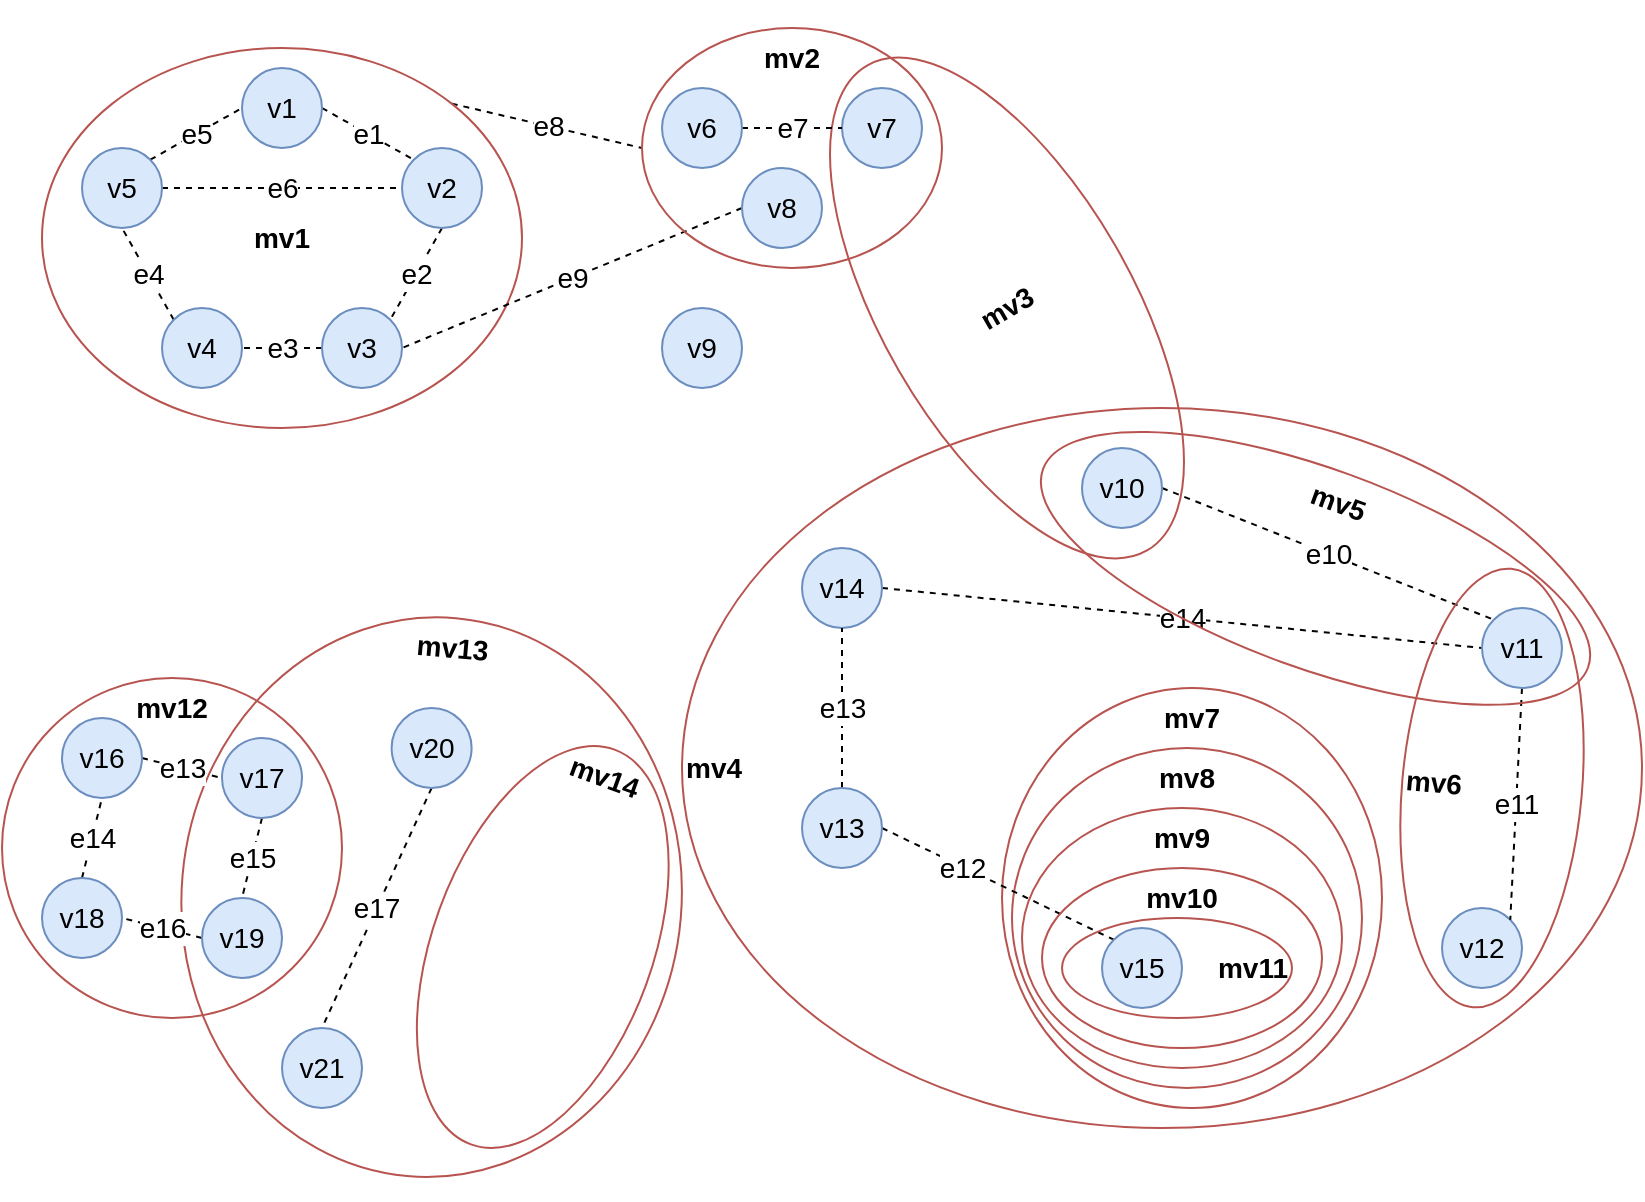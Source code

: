 <mxfile version="20.0.0" type="github">
  <diagram id="Y1iHY-HP_prIgiycZKGw" name="Page-1">
    <mxGraphModel dx="1117" dy="623" grid="1" gridSize="10" guides="1" tooltips="1" connect="1" arrows="1" fold="1" page="1" pageScale="1" pageWidth="1169" pageHeight="1654" math="0" shadow="0">
      <root>
        <mxCell id="0" />
        <mxCell id="1" parent="0" />
        <mxCell id="ym1f810XgqrlBZLkaim1-13" value="mv13" style="ellipse;whiteSpace=wrap;html=1;fillColor=none;strokeColor=#b85450;fontSize=14;fontStyle=1;rotation=5;verticalAlign=top;" vertex="1" parent="1">
          <mxGeometry x="209.8" y="474.57" width="250.03" height="280" as="geometry" />
        </mxCell>
        <mxCell id="8r9RnZvPV6uYn_3TmInb-37" value="mv4" style="ellipse;whiteSpace=wrap;html=1;fillColor=none;strokeColor=#b85450;fontSize=14;fontStyle=1;align=left;" parent="1" vertex="1">
          <mxGeometry x="460" y="370" width="480" height="360" as="geometry" />
        </mxCell>
        <mxCell id="8r9RnZvPV6uYn_3TmInb-54" value="mv7" style="ellipse;whiteSpace=wrap;html=1;fontSize=14;strokeColor=#b85450;strokeWidth=1;fillColor=none;fontStyle=1;rotation=0;verticalAlign=top;align=center;" parent="1" vertex="1">
          <mxGeometry x="620" y="510" width="190" height="210.01" as="geometry" />
        </mxCell>
        <mxCell id="8r9RnZvPV6uYn_3TmInb-55" value="mv8" style="ellipse;whiteSpace=wrap;html=1;fontSize=14;strokeColor=#b85450;strokeWidth=1;fillColor=none;fontStyle=1;rotation=0;verticalAlign=top;align=center;" parent="1" vertex="1">
          <mxGeometry x="625" y="540.01" width="175" height="169.99" as="geometry" />
        </mxCell>
        <mxCell id="8r9RnZvPV6uYn_3TmInb-51" value="mv3" style="ellipse;whiteSpace=wrap;html=1;fillColor=none;strokeColor=#b85450;fontSize=14;fontStyle=1;rotation=-30;" parent="1" vertex="1">
          <mxGeometry x="560" y="180" width="125" height="280" as="geometry" />
        </mxCell>
        <mxCell id="8r9RnZvPV6uYn_3TmInb-33" value="e8" style="edgeStyle=none;rounded=0;orthogonalLoop=1;jettySize=auto;html=1;exitX=1;exitY=0;exitDx=0;exitDy=0;entryX=0;entryY=0.5;entryDx=0;entryDy=0;dashed=1;fontSize=14;endArrow=none;endFill=0;" parent="1" source="8r9RnZvPV6uYn_3TmInb-1" target="8r9RnZvPV6uYn_3TmInb-22" edge="1">
          <mxGeometry relative="1" as="geometry" />
        </mxCell>
        <mxCell id="8r9RnZvPV6uYn_3TmInb-1" value="mv1" style="ellipse;whiteSpace=wrap;html=1;fillColor=none;strokeColor=#b85450;fontSize=14;fontStyle=1" parent="1" vertex="1">
          <mxGeometry x="140" y="190" width="240" height="190" as="geometry" />
        </mxCell>
        <mxCell id="8r9RnZvPV6uYn_3TmInb-15" value="e5" style="edgeStyle=none;rounded=0;orthogonalLoop=1;jettySize=auto;html=1;exitX=1;exitY=0;exitDx=0;exitDy=0;entryX=0;entryY=0.5;entryDx=0;entryDy=0;dashed=1;fontSize=14;endArrow=none;endFill=0;" parent="1" source="8r9RnZvPV6uYn_3TmInb-2" target="8r9RnZvPV6uYn_3TmInb-9" edge="1">
          <mxGeometry relative="1" as="geometry" />
        </mxCell>
        <mxCell id="8r9RnZvPV6uYn_3TmInb-20" value="e6" style="edgeStyle=none;rounded=0;orthogonalLoop=1;jettySize=auto;html=1;exitX=1;exitY=0.5;exitDx=0;exitDy=0;entryX=0;entryY=0.5;entryDx=0;entryDy=0;dashed=1;fontSize=14;endArrow=none;endFill=0;" parent="1" source="8r9RnZvPV6uYn_3TmInb-2" target="8r9RnZvPV6uYn_3TmInb-8" edge="1">
          <mxGeometry relative="1" as="geometry" />
        </mxCell>
        <mxCell id="8r9RnZvPV6uYn_3TmInb-2" value="v5" style="ellipse;whiteSpace=wrap;html=1;aspect=fixed;fillColor=#dae8fc;strokeColor=#6c8ebf;fontSize=14;" parent="1" vertex="1">
          <mxGeometry x="160" y="240" width="40" height="40" as="geometry" />
        </mxCell>
        <mxCell id="8r9RnZvPV6uYn_3TmInb-14" value="e4" style="edgeStyle=none;rounded=0;orthogonalLoop=1;jettySize=auto;html=1;exitX=0;exitY=0;exitDx=0;exitDy=0;entryX=0.5;entryY=1;entryDx=0;entryDy=0;dashed=1;fontSize=14;endArrow=none;endFill=0;" parent="1" source="8r9RnZvPV6uYn_3TmInb-6" target="8r9RnZvPV6uYn_3TmInb-2" edge="1">
          <mxGeometry relative="1" as="geometry" />
        </mxCell>
        <mxCell id="8r9RnZvPV6uYn_3TmInb-6" value="v4" style="ellipse;whiteSpace=wrap;html=1;aspect=fixed;fillColor=#dae8fc;strokeColor=#6c8ebf;fontSize=14;" parent="1" vertex="1">
          <mxGeometry x="200" y="320" width="40" height="40" as="geometry" />
        </mxCell>
        <mxCell id="8r9RnZvPV6uYn_3TmInb-13" value="e3" style="edgeStyle=none;rounded=0;orthogonalLoop=1;jettySize=auto;html=1;exitX=0;exitY=0.5;exitDx=0;exitDy=0;entryX=1;entryY=0.5;entryDx=0;entryDy=0;dashed=1;fontSize=14;endArrow=none;endFill=0;" parent="1" source="8r9RnZvPV6uYn_3TmInb-7" target="8r9RnZvPV6uYn_3TmInb-6" edge="1">
          <mxGeometry relative="1" as="geometry" />
        </mxCell>
        <mxCell id="8r9RnZvPV6uYn_3TmInb-7" value="v3" style="ellipse;whiteSpace=wrap;html=1;aspect=fixed;fillColor=#dae8fc;strokeColor=#6c8ebf;fontSize=14;" parent="1" vertex="1">
          <mxGeometry x="280" y="320" width="40" height="40" as="geometry" />
        </mxCell>
        <mxCell id="8r9RnZvPV6uYn_3TmInb-12" value="e2" style="edgeStyle=none;rounded=0;orthogonalLoop=1;jettySize=auto;html=1;exitX=0.5;exitY=1;exitDx=0;exitDy=0;entryX=1;entryY=0;entryDx=0;entryDy=0;dashed=1;fontSize=14;endArrow=none;endFill=0;" parent="1" source="8r9RnZvPV6uYn_3TmInb-8" target="8r9RnZvPV6uYn_3TmInb-7" edge="1">
          <mxGeometry relative="1" as="geometry" />
        </mxCell>
        <mxCell id="8r9RnZvPV6uYn_3TmInb-8" value="v2" style="ellipse;whiteSpace=wrap;html=1;aspect=fixed;fillColor=#dae8fc;strokeColor=#6c8ebf;fontSize=14;" parent="1" vertex="1">
          <mxGeometry x="320" y="240" width="40" height="40" as="geometry" />
        </mxCell>
        <mxCell id="8r9RnZvPV6uYn_3TmInb-10" value="e1" style="rounded=0;orthogonalLoop=1;jettySize=auto;html=1;exitX=1;exitY=0.5;exitDx=0;exitDy=0;entryX=0;entryY=0;entryDx=0;entryDy=0;dashed=1;endArrow=none;endFill=0;fontSize=14;" parent="1" source="8r9RnZvPV6uYn_3TmInb-9" target="8r9RnZvPV6uYn_3TmInb-8" edge="1">
          <mxGeometry relative="1" as="geometry" />
        </mxCell>
        <mxCell id="8r9RnZvPV6uYn_3TmInb-9" value="v1" style="ellipse;whiteSpace=wrap;html=1;aspect=fixed;fillColor=#dae8fc;strokeColor=#6c8ebf;fontSize=14;" parent="1" vertex="1">
          <mxGeometry x="240" y="200" width="40" height="40" as="geometry" />
        </mxCell>
        <mxCell id="8r9RnZvPV6uYn_3TmInb-34" value="e9" style="edgeStyle=none;rounded=0;orthogonalLoop=1;jettySize=auto;html=1;exitX=0;exitY=0.5;exitDx=0;exitDy=0;entryX=1;entryY=0.5;entryDx=0;entryDy=0;dashed=1;fontSize=14;endArrow=none;endFill=0;" parent="1" source="8r9RnZvPV6uYn_3TmInb-26" target="8r9RnZvPV6uYn_3TmInb-7" edge="1">
          <mxGeometry relative="1" as="geometry" />
        </mxCell>
        <mxCell id="8r9RnZvPV6uYn_3TmInb-22" value="mv2" style="ellipse;whiteSpace=wrap;html=1;fillColor=none;strokeColor=#b85450;fontSize=14;fontStyle=1;verticalAlign=top;" parent="1" vertex="1">
          <mxGeometry x="440" y="180" width="150" height="120" as="geometry" />
        </mxCell>
        <mxCell id="8r9RnZvPV6uYn_3TmInb-26" value="v8" style="ellipse;whiteSpace=wrap;html=1;aspect=fixed;fillColor=#dae8fc;strokeColor=#6c8ebf;fontSize=14;" parent="1" vertex="1">
          <mxGeometry x="490" y="250" width="40" height="40" as="geometry" />
        </mxCell>
        <mxCell id="8r9RnZvPV6uYn_3TmInb-29" value="v7" style="ellipse;whiteSpace=wrap;html=1;aspect=fixed;fillColor=#dae8fc;strokeColor=#6c8ebf;fontSize=14;" parent="1" vertex="1">
          <mxGeometry x="540" y="210" width="40" height="40" as="geometry" />
        </mxCell>
        <mxCell id="8r9RnZvPV6uYn_3TmInb-30" value="e7" style="rounded=0;orthogonalLoop=1;jettySize=auto;html=1;exitX=1;exitY=0.5;exitDx=0;exitDy=0;entryX=0;entryY=0.5;entryDx=0;entryDy=0;dashed=1;endArrow=none;endFill=0;fontSize=14;" parent="1" source="8r9RnZvPV6uYn_3TmInb-32" target="8r9RnZvPV6uYn_3TmInb-29" edge="1">
          <mxGeometry relative="1" as="geometry" />
        </mxCell>
        <mxCell id="8r9RnZvPV6uYn_3TmInb-32" value="v6" style="ellipse;whiteSpace=wrap;html=1;aspect=fixed;fillColor=#dae8fc;strokeColor=#6c8ebf;fontSize=14;" parent="1" vertex="1">
          <mxGeometry x="450" y="210" width="40" height="40" as="geometry" />
        </mxCell>
        <mxCell id="8r9RnZvPV6uYn_3TmInb-36" value="v9" style="ellipse;whiteSpace=wrap;html=1;aspect=fixed;fillColor=#dae8fc;strokeColor=#6c8ebf;fontSize=14;" parent="1" vertex="1">
          <mxGeometry x="450" y="320" width="40" height="40" as="geometry" />
        </mxCell>
        <mxCell id="8r9RnZvPV6uYn_3TmInb-39" value="e14" style="edgeStyle=none;rounded=0;orthogonalLoop=1;jettySize=auto;html=1;exitX=1;exitY=0.5;exitDx=0;exitDy=0;entryX=0;entryY=0.5;entryDx=0;entryDy=0;dashed=1;fontSize=14;endArrow=none;endFill=0;" parent="1" source="8r9RnZvPV6uYn_3TmInb-40" target="8r9RnZvPV6uYn_3TmInb-46" edge="1">
          <mxGeometry relative="1" as="geometry" />
        </mxCell>
        <mxCell id="8r9RnZvPV6uYn_3TmInb-40" value="v14" style="ellipse;whiteSpace=wrap;html=1;aspect=fixed;fillColor=#dae8fc;strokeColor=#6c8ebf;fontSize=14;" parent="1" vertex="1">
          <mxGeometry x="520" y="440" width="40" height="40" as="geometry" />
        </mxCell>
        <mxCell id="8r9RnZvPV6uYn_3TmInb-41" value="e13" style="edgeStyle=none;rounded=0;orthogonalLoop=1;jettySize=auto;html=1;exitX=0.5;exitY=0;exitDx=0;exitDy=0;entryX=0.5;entryY=1;entryDx=0;entryDy=0;dashed=1;fontSize=14;endArrow=none;endFill=0;" parent="1" source="8r9RnZvPV6uYn_3TmInb-42" target="8r9RnZvPV6uYn_3TmInb-40" edge="1">
          <mxGeometry relative="1" as="geometry" />
        </mxCell>
        <mxCell id="8r9RnZvPV6uYn_3TmInb-50" value="e12" style="edgeStyle=none;rounded=0;orthogonalLoop=1;jettySize=auto;html=1;exitX=1;exitY=0.5;exitDx=0;exitDy=0;entryX=0;entryY=0;entryDx=0;entryDy=0;dashed=1;fontSize=14;endArrow=none;endFill=0;" parent="1" source="8r9RnZvPV6uYn_3TmInb-42" target="8r9RnZvPV6uYn_3TmInb-49" edge="1">
          <mxGeometry x="-0.305" y="-1" relative="1" as="geometry">
            <mxPoint as="offset" />
          </mxGeometry>
        </mxCell>
        <mxCell id="8r9RnZvPV6uYn_3TmInb-42" value="v13" style="ellipse;whiteSpace=wrap;html=1;aspect=fixed;fillColor=#dae8fc;strokeColor=#6c8ebf;fontSize=14;" parent="1" vertex="1">
          <mxGeometry x="520" y="560" width="40" height="40" as="geometry" />
        </mxCell>
        <mxCell id="8r9RnZvPV6uYn_3TmInb-44" value="v12" style="ellipse;whiteSpace=wrap;html=1;aspect=fixed;fillColor=#dae8fc;strokeColor=#6c8ebf;fontSize=14;" parent="1" vertex="1">
          <mxGeometry x="840" y="620" width="40" height="40" as="geometry" />
        </mxCell>
        <mxCell id="8r9RnZvPV6uYn_3TmInb-45" value="e11" style="edgeStyle=none;rounded=0;orthogonalLoop=1;jettySize=auto;html=1;exitX=0.5;exitY=1;exitDx=0;exitDy=0;entryX=1;entryY=0;entryDx=0;entryDy=0;dashed=1;fontSize=14;endArrow=none;endFill=0;" parent="1" source="8r9RnZvPV6uYn_3TmInb-46" target="8r9RnZvPV6uYn_3TmInb-44" edge="1">
          <mxGeometry relative="1" as="geometry" />
        </mxCell>
        <mxCell id="8r9RnZvPV6uYn_3TmInb-46" value="v11" style="ellipse;whiteSpace=wrap;html=1;aspect=fixed;fillColor=#dae8fc;strokeColor=#6c8ebf;fontSize=14;" parent="1" vertex="1">
          <mxGeometry x="860" y="470" width="40" height="40" as="geometry" />
        </mxCell>
        <mxCell id="8r9RnZvPV6uYn_3TmInb-47" value="e10" style="rounded=0;orthogonalLoop=1;jettySize=auto;html=1;exitX=1;exitY=0.5;exitDx=0;exitDy=0;entryX=0;entryY=0;entryDx=0;entryDy=0;dashed=1;endArrow=none;endFill=0;fontSize=14;" parent="1" source="8r9RnZvPV6uYn_3TmInb-48" target="8r9RnZvPV6uYn_3TmInb-46" edge="1">
          <mxGeometry relative="1" as="geometry" />
        </mxCell>
        <mxCell id="8r9RnZvPV6uYn_3TmInb-48" value="v10" style="ellipse;whiteSpace=wrap;html=1;aspect=fixed;fillColor=#dae8fc;strokeColor=#6c8ebf;fontSize=14;" parent="1" vertex="1">
          <mxGeometry x="660" y="390" width="40" height="40" as="geometry" />
        </mxCell>
        <mxCell id="8r9RnZvPV6uYn_3TmInb-52" value="mv5" style="ellipse;whiteSpace=wrap;html=1;fontSize=14;strokeColor=#b85450;strokeWidth=1;fillColor=none;fontStyle=1;rotation=20;verticalAlign=top;" parent="1" vertex="1">
          <mxGeometry x="631.76" y="400.31" width="290" height="99.7" as="geometry" />
        </mxCell>
        <mxCell id="8r9RnZvPV6uYn_3TmInb-53" value="mv6" style="ellipse;whiteSpace=wrap;html=1;fontSize=14;strokeColor=#b85450;strokeWidth=1;fillColor=none;fontStyle=1;rotation=5;verticalAlign=middle;align=left;" parent="1" vertex="1">
          <mxGeometry x="820" y="450" width="90" height="220" as="geometry" />
        </mxCell>
        <mxCell id="8r9RnZvPV6uYn_3TmInb-56" value="mv9" style="ellipse;whiteSpace=wrap;html=1;fontSize=14;strokeColor=#b85450;strokeWidth=1;fillColor=none;fontStyle=1;rotation=0;verticalAlign=top;align=center;" parent="1" vertex="1">
          <mxGeometry x="630" y="570" width="160" height="130.01" as="geometry" />
        </mxCell>
        <mxCell id="8r9RnZvPV6uYn_3TmInb-57" value="mv10" style="ellipse;whiteSpace=wrap;html=1;fontSize=14;strokeColor=#b85450;strokeWidth=1;fillColor=none;fontStyle=1;rotation=0;verticalAlign=top;align=center;" parent="1" vertex="1">
          <mxGeometry x="640" y="600" width="140" height="90.01" as="geometry" />
        </mxCell>
        <mxCell id="8r9RnZvPV6uYn_3TmInb-58" value="mv11" style="ellipse;whiteSpace=wrap;html=1;fontSize=14;strokeColor=#b85450;strokeWidth=1;fillColor=none;fontStyle=1;rotation=0;verticalAlign=middle;align=right;" parent="1" vertex="1">
          <mxGeometry x="650" y="625" width="115" height="50" as="geometry" />
        </mxCell>
        <mxCell id="8r9RnZvPV6uYn_3TmInb-49" value="v15" style="ellipse;whiteSpace=wrap;html=1;aspect=fixed;fillColor=#dae8fc;strokeColor=#6c8ebf;fontSize=14;" parent="1" vertex="1">
          <mxGeometry x="670" y="630" width="40" height="40" as="geometry" />
        </mxCell>
        <mxCell id="ym1f810XgqrlBZLkaim1-1" value="mv12" style="ellipse;whiteSpace=wrap;html=1;aspect=fixed;fillColor=none;strokeColor=#b85450;fontStyle=1;fontSize=14;verticalAlign=top;" vertex="1" parent="1">
          <mxGeometry x="120" y="505" width="170" height="170" as="geometry" />
        </mxCell>
        <mxCell id="ym1f810XgqrlBZLkaim1-7" value="e13" style="edgeStyle=none;rounded=0;orthogonalLoop=1;jettySize=auto;html=1;exitX=1;exitY=0.5;exitDx=0;exitDy=0;entryX=0;entryY=0.5;entryDx=0;entryDy=0;dashed=1;fontSize=14;endArrow=none;endFill=0;" edge="1" parent="1" source="ym1f810XgqrlBZLkaim1-2" target="ym1f810XgqrlBZLkaim1-3">
          <mxGeometry relative="1" as="geometry" />
        </mxCell>
        <mxCell id="ym1f810XgqrlBZLkaim1-2" value="v16" style="ellipse;whiteSpace=wrap;html=1;aspect=fixed;fillColor=#dae8fc;strokeColor=#6c8ebf;fontSize=14;" vertex="1" parent="1">
          <mxGeometry x="150" y="525" width="40" height="40" as="geometry" />
        </mxCell>
        <mxCell id="ym1f810XgqrlBZLkaim1-9" value="e15" style="edgeStyle=none;rounded=0;orthogonalLoop=1;jettySize=auto;html=1;exitX=0.5;exitY=1;exitDx=0;exitDy=0;entryX=0.5;entryY=0;entryDx=0;entryDy=0;dashed=1;fontSize=14;endArrow=none;endFill=0;" edge="1" parent="1" source="ym1f810XgqrlBZLkaim1-3" target="ym1f810XgqrlBZLkaim1-5">
          <mxGeometry relative="1" as="geometry" />
        </mxCell>
        <mxCell id="ym1f810XgqrlBZLkaim1-3" value="v17" style="ellipse;whiteSpace=wrap;html=1;aspect=fixed;fillColor=#dae8fc;strokeColor=#6c8ebf;fontSize=14;" vertex="1" parent="1">
          <mxGeometry x="230" y="535" width="40" height="40" as="geometry" />
        </mxCell>
        <mxCell id="ym1f810XgqrlBZLkaim1-6" value="e14" style="rounded=0;orthogonalLoop=1;jettySize=auto;html=1;exitX=0.5;exitY=0;exitDx=0;exitDy=0;entryX=0.5;entryY=1;entryDx=0;entryDy=0;fontSize=14;endArrow=none;endFill=0;dashed=1;" edge="1" parent="1" source="ym1f810XgqrlBZLkaim1-4" target="ym1f810XgqrlBZLkaim1-2">
          <mxGeometry relative="1" as="geometry" />
        </mxCell>
        <mxCell id="ym1f810XgqrlBZLkaim1-4" value="v18" style="ellipse;whiteSpace=wrap;html=1;aspect=fixed;fillColor=#dae8fc;strokeColor=#6c8ebf;fontSize=14;" vertex="1" parent="1">
          <mxGeometry x="140" y="605.01" width="40" height="40" as="geometry" />
        </mxCell>
        <mxCell id="ym1f810XgqrlBZLkaim1-10" value="e16" style="edgeStyle=none;rounded=0;orthogonalLoop=1;jettySize=auto;html=1;exitX=0;exitY=0.5;exitDx=0;exitDy=0;entryX=1;entryY=0.5;entryDx=0;entryDy=0;dashed=1;fontSize=14;endArrow=none;endFill=0;" edge="1" parent="1" source="ym1f810XgqrlBZLkaim1-5" target="ym1f810XgqrlBZLkaim1-4">
          <mxGeometry relative="1" as="geometry" />
        </mxCell>
        <mxCell id="ym1f810XgqrlBZLkaim1-5" value="v19" style="ellipse;whiteSpace=wrap;html=1;aspect=fixed;fillColor=#dae8fc;strokeColor=#6c8ebf;fontSize=14;" vertex="1" parent="1">
          <mxGeometry x="220" y="615" width="40" height="40" as="geometry" />
        </mxCell>
        <mxCell id="ym1f810XgqrlBZLkaim1-14" value="e17" style="edgeStyle=none;rounded=0;orthogonalLoop=1;jettySize=auto;html=1;exitX=0.5;exitY=1;exitDx=0;exitDy=0;entryX=0.5;entryY=0;entryDx=0;entryDy=0;dashed=1;fontSize=14;endArrow=none;endFill=0;" edge="1" parent="1" source="ym1f810XgqrlBZLkaim1-15" target="ym1f810XgqrlBZLkaim1-16">
          <mxGeometry relative="1" as="geometry" />
        </mxCell>
        <mxCell id="ym1f810XgqrlBZLkaim1-15" value="v20" style="ellipse;whiteSpace=wrap;html=1;aspect=fixed;fillColor=#dae8fc;strokeColor=#6c8ebf;fontSize=14;" vertex="1" parent="1">
          <mxGeometry x="314.81" y="520" width="40" height="40" as="geometry" />
        </mxCell>
        <mxCell id="ym1f810XgqrlBZLkaim1-16" value="v21" style="ellipse;whiteSpace=wrap;html=1;aspect=fixed;fillColor=#dae8fc;strokeColor=#6c8ebf;fontSize=14;" vertex="1" parent="1">
          <mxGeometry x="260" y="680.01" width="40" height="40" as="geometry" />
        </mxCell>
        <mxCell id="ym1f810XgqrlBZLkaim1-17" value="mv14" style="ellipse;whiteSpace=wrap;html=1;fillColor=none;strokeColor=#b85450;fontSize=14;fontStyle=1;rotation=20;verticalAlign=top;" vertex="1" parent="1">
          <mxGeometry x="335.38" y="534.48" width="110" height="210.01" as="geometry" />
        </mxCell>
      </root>
    </mxGraphModel>
  </diagram>
</mxfile>
